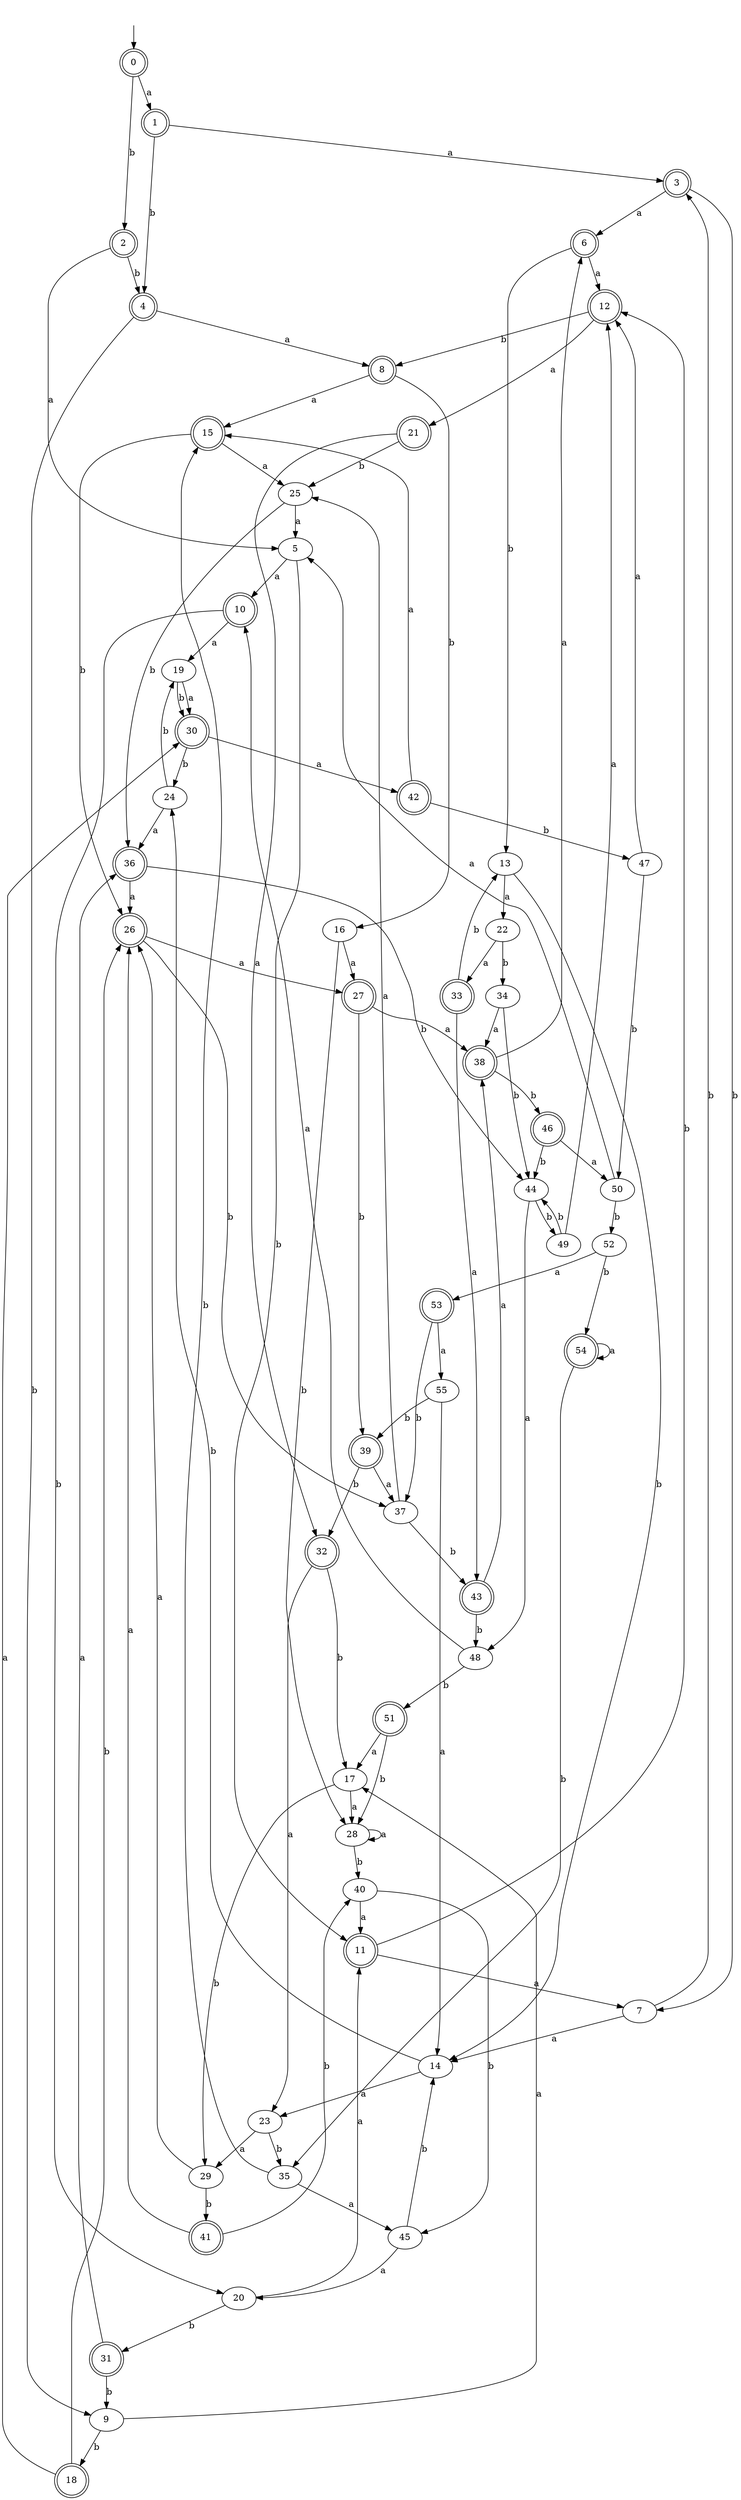 digraph RandomDFA {
  __start0 [label="", shape=none];
  __start0 -> 0 [label=""];
  0 [shape=circle] [shape=doublecircle]
  0 -> 1 [label="a"]
  0 -> 2 [label="b"]
  1 [shape=doublecircle]
  1 -> 3 [label="a"]
  1 -> 4 [label="b"]
  2 [shape=doublecircle]
  2 -> 5 [label="a"]
  2 -> 4 [label="b"]
  3 [shape=doublecircle]
  3 -> 6 [label="a"]
  3 -> 7 [label="b"]
  4 [shape=doublecircle]
  4 -> 8 [label="a"]
  4 -> 9 [label="b"]
  5
  5 -> 10 [label="a"]
  5 -> 11 [label="b"]
  6 [shape=doublecircle]
  6 -> 12 [label="a"]
  6 -> 13 [label="b"]
  7
  7 -> 14 [label="a"]
  7 -> 3 [label="b"]
  8 [shape=doublecircle]
  8 -> 15 [label="a"]
  8 -> 16 [label="b"]
  9
  9 -> 17 [label="a"]
  9 -> 18 [label="b"]
  10 [shape=doublecircle]
  10 -> 19 [label="a"]
  10 -> 20 [label="b"]
  11 [shape=doublecircle]
  11 -> 7 [label="a"]
  11 -> 12 [label="b"]
  12 [shape=doublecircle]
  12 -> 21 [label="a"]
  12 -> 8 [label="b"]
  13
  13 -> 22 [label="a"]
  13 -> 14 [label="b"]
  14
  14 -> 23 [label="a"]
  14 -> 24 [label="b"]
  15 [shape=doublecircle]
  15 -> 25 [label="a"]
  15 -> 26 [label="b"]
  16
  16 -> 27 [label="a"]
  16 -> 28 [label="b"]
  17
  17 -> 28 [label="a"]
  17 -> 29 [label="b"]
  18 [shape=doublecircle]
  18 -> 30 [label="a"]
  18 -> 26 [label="b"]
  19
  19 -> 30 [label="a"]
  19 -> 30 [label="b"]
  20
  20 -> 11 [label="a"]
  20 -> 31 [label="b"]
  21 [shape=doublecircle]
  21 -> 32 [label="a"]
  21 -> 25 [label="b"]
  22
  22 -> 33 [label="a"]
  22 -> 34 [label="b"]
  23
  23 -> 29 [label="a"]
  23 -> 35 [label="b"]
  24
  24 -> 36 [label="a"]
  24 -> 19 [label="b"]
  25
  25 -> 5 [label="a"]
  25 -> 36 [label="b"]
  26 [shape=doublecircle]
  26 -> 27 [label="a"]
  26 -> 37 [label="b"]
  27 [shape=doublecircle]
  27 -> 38 [label="a"]
  27 -> 39 [label="b"]
  28
  28 -> 28 [label="a"]
  28 -> 40 [label="b"]
  29
  29 -> 26 [label="a"]
  29 -> 41 [label="b"]
  30 [shape=doublecircle]
  30 -> 42 [label="a"]
  30 -> 24 [label="b"]
  31 [shape=doublecircle]
  31 -> 36 [label="a"]
  31 -> 9 [label="b"]
  32 [shape=doublecircle]
  32 -> 23 [label="a"]
  32 -> 17 [label="b"]
  33 [shape=doublecircle]
  33 -> 43 [label="a"]
  33 -> 13 [label="b"]
  34
  34 -> 38 [label="a"]
  34 -> 44 [label="b"]
  35
  35 -> 45 [label="a"]
  35 -> 15 [label="b"]
  36 [shape=doublecircle]
  36 -> 26 [label="a"]
  36 -> 44 [label="b"]
  37
  37 -> 25 [label="a"]
  37 -> 43 [label="b"]
  38 [shape=doublecircle]
  38 -> 6 [label="a"]
  38 -> 46 [label="b"]
  39 [shape=doublecircle]
  39 -> 37 [label="a"]
  39 -> 32 [label="b"]
  40
  40 -> 11 [label="a"]
  40 -> 45 [label="b"]
  41 [shape=doublecircle]
  41 -> 26 [label="a"]
  41 -> 40 [label="b"]
  42 [shape=doublecircle]
  42 -> 15 [label="a"]
  42 -> 47 [label="b"]
  43 [shape=doublecircle]
  43 -> 38 [label="a"]
  43 -> 48 [label="b"]
  44
  44 -> 48 [label="a"]
  44 -> 49 [label="b"]
  45
  45 -> 20 [label="a"]
  45 -> 14 [label="b"]
  46 [shape=doublecircle]
  46 -> 50 [label="a"]
  46 -> 44 [label="b"]
  47
  47 -> 12 [label="a"]
  47 -> 50 [label="b"]
  48
  48 -> 10 [label="a"]
  48 -> 51 [label="b"]
  49
  49 -> 12 [label="a"]
  49 -> 44 [label="b"]
  50
  50 -> 5 [label="a"]
  50 -> 52 [label="b"]
  51 [shape=doublecircle]
  51 -> 17 [label="a"]
  51 -> 28 [label="b"]
  52
  52 -> 53 [label="a"]
  52 -> 54 [label="b"]
  53 [shape=doublecircle]
  53 -> 55 [label="a"]
  53 -> 37 [label="b"]
  54 [shape=doublecircle]
  54 -> 54 [label="a"]
  54 -> 35 [label="b"]
  55
  55 -> 14 [label="a"]
  55 -> 39 [label="b"]
}
